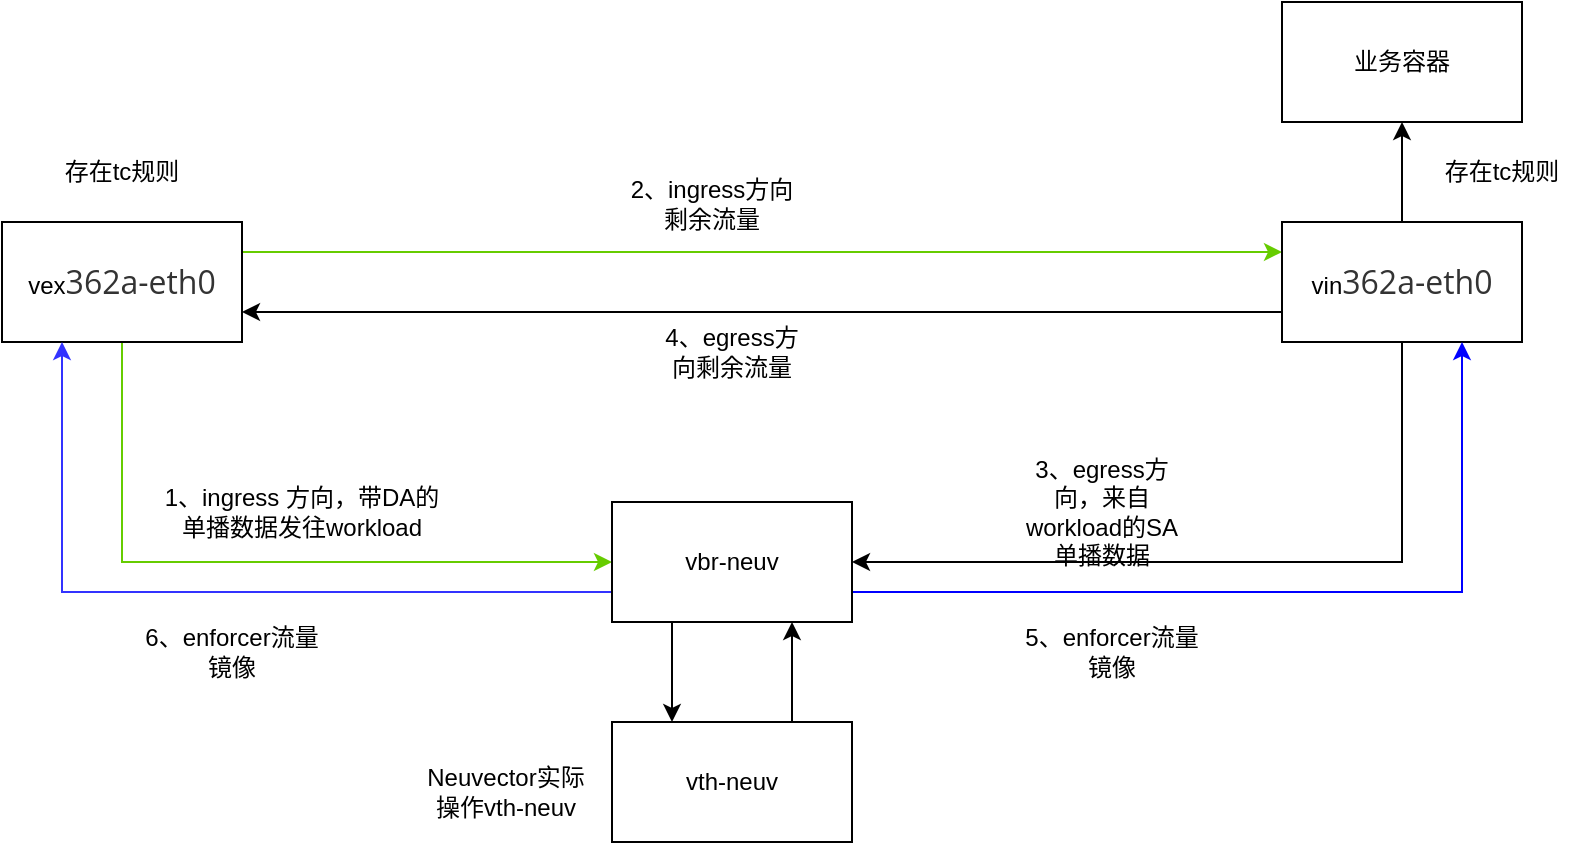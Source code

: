 <mxfile version="18.0.4" type="device"><diagram id="kgpKYQtTHZ0yAKxKKP6v" name="Page-1"><mxGraphModel dx="877" dy="505" grid="1" gridSize="10" guides="1" tooltips="1" connect="1" arrows="1" fold="1" page="1" pageScale="1" pageWidth="850" pageHeight="1100" math="0" shadow="0"><root><mxCell id="0"/><mxCell id="1" parent="0"/><mxCell id="bo7PUzKKC3JVej7lvOBk-4" style="edgeStyle=orthogonalEdgeStyle;rounded=0;orthogonalLoop=1;jettySize=auto;html=1;exitX=1;exitY=0.25;exitDx=0;exitDy=0;entryX=0;entryY=0.25;entryDx=0;entryDy=0;strokeColor=#66CC00;" edge="1" parent="1" source="bo7PUzKKC3JVej7lvOBk-1" target="bo7PUzKKC3JVej7lvOBk-2"><mxGeometry relative="1" as="geometry"/></mxCell><mxCell id="bo7PUzKKC3JVej7lvOBk-9" style="edgeStyle=orthogonalEdgeStyle;rounded=0;orthogonalLoop=1;jettySize=auto;html=1;exitX=0.5;exitY=1;exitDx=0;exitDy=0;entryX=0;entryY=0.5;entryDx=0;entryDy=0;strokeColor=#66CC00;" edge="1" parent="1" source="bo7PUzKKC3JVej7lvOBk-1" target="bo7PUzKKC3JVej7lvOBk-3"><mxGeometry relative="1" as="geometry"/></mxCell><mxCell id="bo7PUzKKC3JVej7lvOBk-1" value="vex&lt;span style=&quot;color: rgb(51, 51, 51); font-family: &amp;quot;Open Sans&amp;quot;, &amp;quot;Clear Sans&amp;quot;, &amp;quot;Helvetica Neue&amp;quot;, Helvetica, Arial, &amp;quot;Segoe UI Emoji&amp;quot;, sans-serif; font-size: 16px; orphans: 4; text-align: start; background-color: rgb(255, 255, 255);&quot;&gt;362a-eth0&lt;/span&gt;" style="rounded=0;whiteSpace=wrap;html=1;" vertex="1" parent="1"><mxGeometry x="30" y="120" width="120" height="60" as="geometry"/></mxCell><mxCell id="bo7PUzKKC3JVej7lvOBk-7" style="edgeStyle=orthogonalEdgeStyle;rounded=0;orthogonalLoop=1;jettySize=auto;html=1;exitX=0;exitY=0.75;exitDx=0;exitDy=0;entryX=1;entryY=0.75;entryDx=0;entryDy=0;strokeColor=#000000;" edge="1" parent="1" source="bo7PUzKKC3JVej7lvOBk-2" target="bo7PUzKKC3JVej7lvOBk-1"><mxGeometry relative="1" as="geometry"/></mxCell><mxCell id="bo7PUzKKC3JVej7lvOBk-11" style="edgeStyle=orthogonalEdgeStyle;rounded=0;orthogonalLoop=1;jettySize=auto;html=1;exitX=0.5;exitY=1;exitDx=0;exitDy=0;entryX=1;entryY=0.5;entryDx=0;entryDy=0;strokeColor=#000000;" edge="1" parent="1" source="bo7PUzKKC3JVej7lvOBk-2" target="bo7PUzKKC3JVej7lvOBk-3"><mxGeometry relative="1" as="geometry"/></mxCell><mxCell id="bo7PUzKKC3JVej7lvOBk-19" style="edgeStyle=orthogonalEdgeStyle;rounded=0;orthogonalLoop=1;jettySize=auto;html=1;exitX=0.5;exitY=0;exitDx=0;exitDy=0;entryX=0.5;entryY=1;entryDx=0;entryDy=0;" edge="1" parent="1" source="bo7PUzKKC3JVej7lvOBk-2" target="bo7PUzKKC3JVej7lvOBk-18"><mxGeometry relative="1" as="geometry"/></mxCell><mxCell id="bo7PUzKKC3JVej7lvOBk-2" value="vin&lt;span style=&quot;color: rgb(51, 51, 51); font-family: &amp;quot;Open Sans&amp;quot;, &amp;quot;Clear Sans&amp;quot;, &amp;quot;Helvetica Neue&amp;quot;, Helvetica, Arial, &amp;quot;Segoe UI Emoji&amp;quot;, sans-serif; font-size: 16px; orphans: 4; text-align: start; background-color: rgb(255, 255, 255);&quot;&gt;362a-eth0&lt;/span&gt;" style="rounded=0;whiteSpace=wrap;html=1;" vertex="1" parent="1"><mxGeometry x="670" y="120" width="120" height="60" as="geometry"/></mxCell><mxCell id="bo7PUzKKC3JVej7lvOBk-14" style="edgeStyle=orthogonalEdgeStyle;rounded=0;orthogonalLoop=1;jettySize=auto;html=1;exitX=1;exitY=0.75;exitDx=0;exitDy=0;entryX=0.75;entryY=1;entryDx=0;entryDy=0;strokeColor=#0000FF;" edge="1" parent="1" source="bo7PUzKKC3JVej7lvOBk-3" target="bo7PUzKKC3JVej7lvOBk-2"><mxGeometry relative="1" as="geometry"/></mxCell><mxCell id="bo7PUzKKC3JVej7lvOBk-16" style="edgeStyle=orthogonalEdgeStyle;rounded=0;orthogonalLoop=1;jettySize=auto;html=1;exitX=0;exitY=0.75;exitDx=0;exitDy=0;entryX=0.25;entryY=1;entryDx=0;entryDy=0;strokeColor=#3333FF;" edge="1" parent="1" source="bo7PUzKKC3JVej7lvOBk-3" target="bo7PUzKKC3JVej7lvOBk-1"><mxGeometry relative="1" as="geometry"/></mxCell><mxCell id="bo7PUzKKC3JVej7lvOBk-21" style="edgeStyle=orthogonalEdgeStyle;rounded=0;orthogonalLoop=1;jettySize=auto;html=1;exitX=0.25;exitY=1;exitDx=0;exitDy=0;entryX=0.25;entryY=0;entryDx=0;entryDy=0;" edge="1" parent="1" source="bo7PUzKKC3JVej7lvOBk-3" target="bo7PUzKKC3JVej7lvOBk-20"><mxGeometry relative="1" as="geometry"/></mxCell><mxCell id="bo7PUzKKC3JVej7lvOBk-3" value="vbr-neuv" style="rounded=0;whiteSpace=wrap;html=1;" vertex="1" parent="1"><mxGeometry x="335" y="260" width="120" height="60" as="geometry"/></mxCell><mxCell id="bo7PUzKKC3JVej7lvOBk-6" value="2、ingress方向剩余流量" style="text;html=1;strokeColor=none;fillColor=none;align=center;verticalAlign=middle;whiteSpace=wrap;rounded=0;" vertex="1" parent="1"><mxGeometry x="340" y="96" width="90" height="30" as="geometry"/></mxCell><mxCell id="bo7PUzKKC3JVej7lvOBk-8" value="4、egress方向剩余流量" style="text;html=1;strokeColor=none;fillColor=none;align=center;verticalAlign=middle;whiteSpace=wrap;rounded=0;" vertex="1" parent="1"><mxGeometry x="360" y="170" width="70" height="30" as="geometry"/></mxCell><mxCell id="bo7PUzKKC3JVej7lvOBk-10" value="1、ingress 方向，带DA的单播数据发往workload" style="text;html=1;strokeColor=none;fillColor=none;align=center;verticalAlign=middle;whiteSpace=wrap;rounded=0;" vertex="1" parent="1"><mxGeometry x="110" y="250" width="140" height="30" as="geometry"/></mxCell><mxCell id="bo7PUzKKC3JVej7lvOBk-12" value="3、egress方向，来自workload的SA单播数据" style="text;html=1;strokeColor=none;fillColor=none;align=center;verticalAlign=middle;whiteSpace=wrap;rounded=0;" vertex="1" parent="1"><mxGeometry x="540" y="250" width="80" height="30" as="geometry"/></mxCell><mxCell id="bo7PUzKKC3JVej7lvOBk-15" value="5、enforcer流量镜像" style="text;html=1;strokeColor=none;fillColor=none;align=center;verticalAlign=middle;whiteSpace=wrap;rounded=0;" vertex="1" parent="1"><mxGeometry x="540" y="320" width="90" height="30" as="geometry"/></mxCell><mxCell id="bo7PUzKKC3JVej7lvOBk-17" value="6、enforcer流量镜像" style="text;html=1;strokeColor=none;fillColor=none;align=center;verticalAlign=middle;whiteSpace=wrap;rounded=0;" vertex="1" parent="1"><mxGeometry x="100" y="320" width="90" height="30" as="geometry"/></mxCell><mxCell id="bo7PUzKKC3JVej7lvOBk-18" value="业务容器" style="rounded=0;whiteSpace=wrap;html=1;" vertex="1" parent="1"><mxGeometry x="670" y="10" width="120" height="60" as="geometry"/></mxCell><mxCell id="bo7PUzKKC3JVej7lvOBk-22" style="edgeStyle=orthogonalEdgeStyle;rounded=0;orthogonalLoop=1;jettySize=auto;html=1;exitX=0.75;exitY=0;exitDx=0;exitDy=0;entryX=0.75;entryY=1;entryDx=0;entryDy=0;" edge="1" parent="1" source="bo7PUzKKC3JVej7lvOBk-20" target="bo7PUzKKC3JVej7lvOBk-3"><mxGeometry relative="1" as="geometry"/></mxCell><mxCell id="bo7PUzKKC3JVej7lvOBk-20" value="vth-neuv" style="rounded=0;whiteSpace=wrap;html=1;" vertex="1" parent="1"><mxGeometry x="335" y="370" width="120" height="60" as="geometry"/></mxCell><mxCell id="bo7PUzKKC3JVej7lvOBk-23" value="Neuvector实际操作vth-neuv" style="text;html=1;strokeColor=none;fillColor=none;align=center;verticalAlign=middle;whiteSpace=wrap;rounded=0;" vertex="1" parent="1"><mxGeometry x="237" y="390" width="90" height="30" as="geometry"/></mxCell><mxCell id="bo7PUzKKC3JVej7lvOBk-24" value="存在tc规则" style="text;html=1;strokeColor=none;fillColor=none;align=center;verticalAlign=middle;whiteSpace=wrap;rounded=0;" vertex="1" parent="1"><mxGeometry x="50" y="80" width="80" height="30" as="geometry"/></mxCell><mxCell id="bo7PUzKKC3JVej7lvOBk-25" value="存在tc规则" style="text;html=1;strokeColor=none;fillColor=none;align=center;verticalAlign=middle;whiteSpace=wrap;rounded=0;" vertex="1" parent="1"><mxGeometry x="740" y="80" width="80" height="30" as="geometry"/></mxCell></root></mxGraphModel></diagram></mxfile>